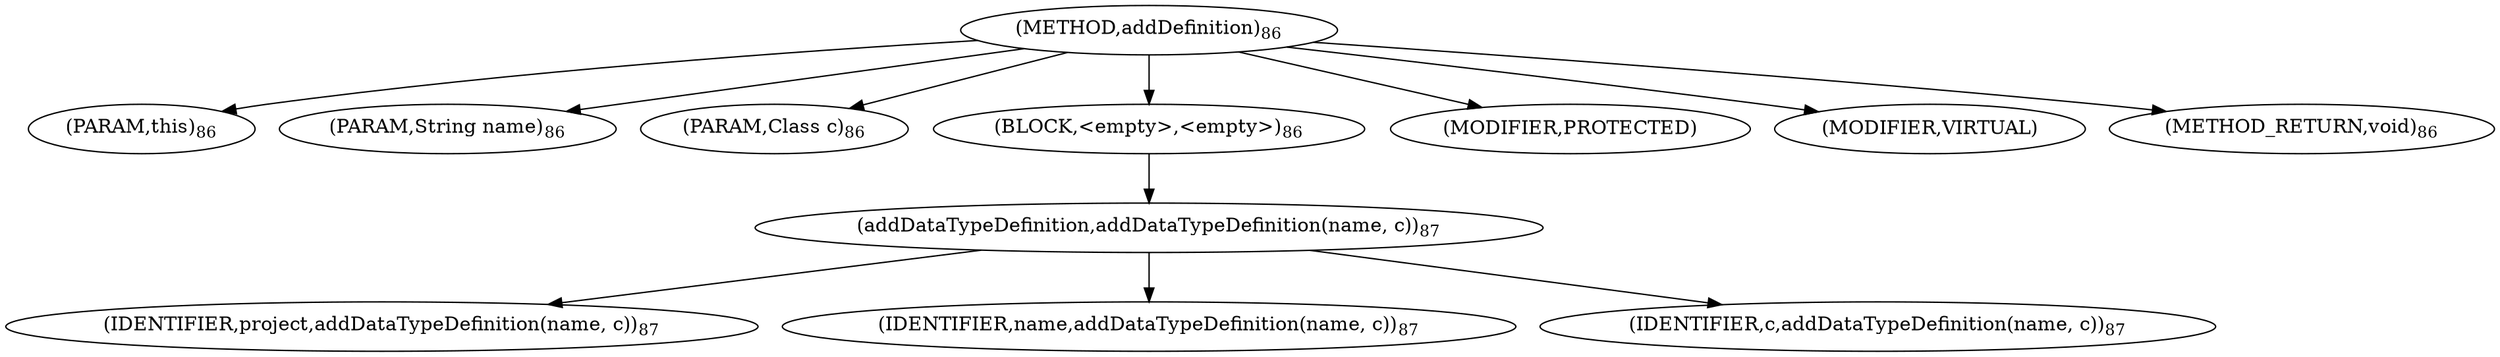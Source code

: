 digraph "addDefinition" {  
"7" [label = <(METHOD,addDefinition)<SUB>86</SUB>> ]
"8" [label = <(PARAM,this)<SUB>86</SUB>> ]
"9" [label = <(PARAM,String name)<SUB>86</SUB>> ]
"10" [label = <(PARAM,Class c)<SUB>86</SUB>> ]
"11" [label = <(BLOCK,&lt;empty&gt;,&lt;empty&gt;)<SUB>86</SUB>> ]
"12" [label = <(addDataTypeDefinition,addDataTypeDefinition(name, c))<SUB>87</SUB>> ]
"13" [label = <(IDENTIFIER,project,addDataTypeDefinition(name, c))<SUB>87</SUB>> ]
"14" [label = <(IDENTIFIER,name,addDataTypeDefinition(name, c))<SUB>87</SUB>> ]
"15" [label = <(IDENTIFIER,c,addDataTypeDefinition(name, c))<SUB>87</SUB>> ]
"16" [label = <(MODIFIER,PROTECTED)> ]
"17" [label = <(MODIFIER,VIRTUAL)> ]
"18" [label = <(METHOD_RETURN,void)<SUB>86</SUB>> ]
  "7" -> "8" 
  "7" -> "9" 
  "7" -> "10" 
  "7" -> "11" 
  "7" -> "16" 
  "7" -> "17" 
  "7" -> "18" 
  "11" -> "12" 
  "12" -> "13" 
  "12" -> "14" 
  "12" -> "15" 
}
